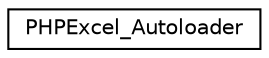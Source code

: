 digraph "Иерархия классов. Графический вид."
{
  edge [fontname="Helvetica",fontsize="10",labelfontname="Helvetica",labelfontsize="10"];
  node [fontname="Helvetica",fontsize="10",shape=record];
  rankdir="LR";
  Node0 [label="PHPExcel_Autoloader",height=0.2,width=0.4,color="black", fillcolor="white", style="filled",URL="$class_p_h_p_excel___autoloader.html"];
}
